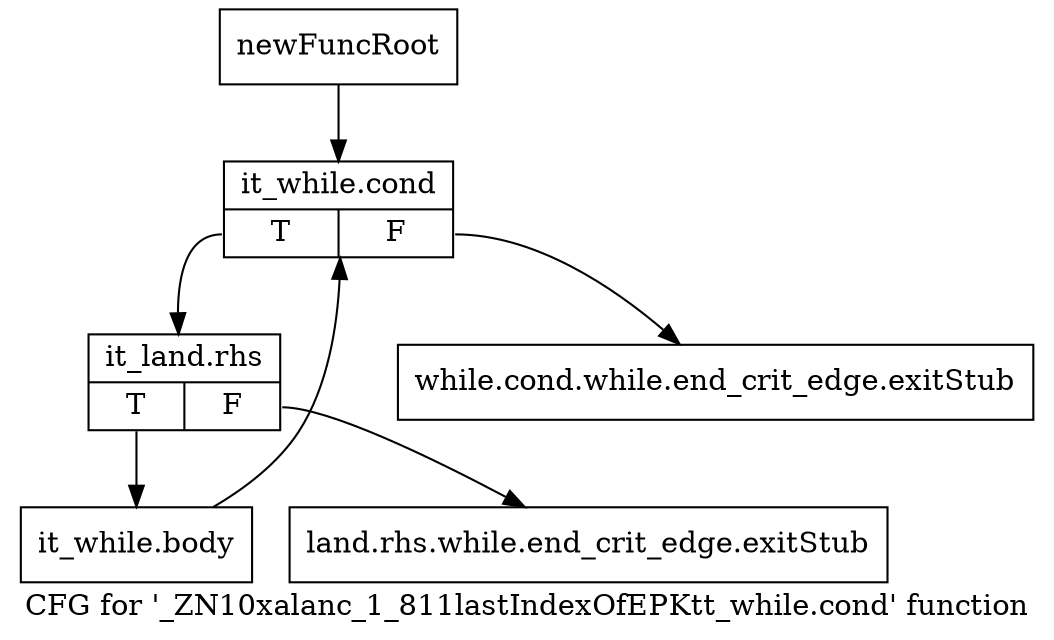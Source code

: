 digraph "CFG for '_ZN10xalanc_1_811lastIndexOfEPKtt_while.cond' function" {
	label="CFG for '_ZN10xalanc_1_811lastIndexOfEPKtt_while.cond' function";

	Node0x9d31060 [shape=record,label="{newFuncRoot}"];
	Node0x9d31060 -> Node0x9d31150;
	Node0x9d310b0 [shape=record,label="{while.cond.while.end_crit_edge.exitStub}"];
	Node0x9d31100 [shape=record,label="{land.rhs.while.end_crit_edge.exitStub}"];
	Node0x9d31150 [shape=record,label="{it_while.cond|{<s0>T|<s1>F}}"];
	Node0x9d31150:s0 -> Node0x9d311a0;
	Node0x9d31150:s1 -> Node0x9d310b0;
	Node0x9d311a0 [shape=record,label="{it_land.rhs|{<s0>T|<s1>F}}"];
	Node0x9d311a0:s0 -> Node0x9d311f0;
	Node0x9d311a0:s1 -> Node0x9d31100;
	Node0x9d311f0 [shape=record,label="{it_while.body}"];
	Node0x9d311f0 -> Node0x9d31150;
}
